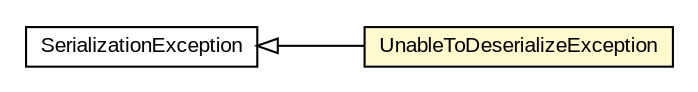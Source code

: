 #!/usr/local/bin/dot
#
# Class diagram 
# Generated by UMLGraph version R5_6-24-gf6e263 (http://www.umlgraph.org/)
#

digraph G {
	edge [fontname="arial",fontsize=10,labelfontname="arial",labelfontsize=10];
	node [fontname="arial",fontsize=10,shape=plaintext];
	nodesep=0.25;
	ranksep=0.5;
	rankdir=LR;
	// org.turbogwt.core.http.client.serialization.UnableToDeserializeException
	c3773 [label=<<table title="org.turbogwt.core.http.client.serialization.UnableToDeserializeException" border="0" cellborder="1" cellspacing="0" cellpadding="2" port="p" bgcolor="lemonChiffon" href="./UnableToDeserializeException.html">
		<tr><td><table border="0" cellspacing="0" cellpadding="1">
<tr><td align="center" balign="center"> UnableToDeserializeException </td></tr>
		</table></td></tr>
		</table>>, URL="./UnableToDeserializeException.html", fontname="arial", fontcolor="black", fontsize=10.0];
	// org.turbogwt.core.http.client.serialization.SerializationException
	c3775 [label=<<table title="org.turbogwt.core.http.client.serialization.SerializationException" border="0" cellborder="1" cellspacing="0" cellpadding="2" port="p" href="./SerializationException.html">
		<tr><td><table border="0" cellspacing="0" cellpadding="1">
<tr><td align="center" balign="center"> SerializationException </td></tr>
		</table></td></tr>
		</table>>, URL="./SerializationException.html", fontname="arial", fontcolor="black", fontsize=10.0];
	//org.turbogwt.core.http.client.serialization.UnableToDeserializeException extends org.turbogwt.core.http.client.serialization.SerializationException
	c3775:p -> c3773:p [dir=back,arrowtail=empty];
}

